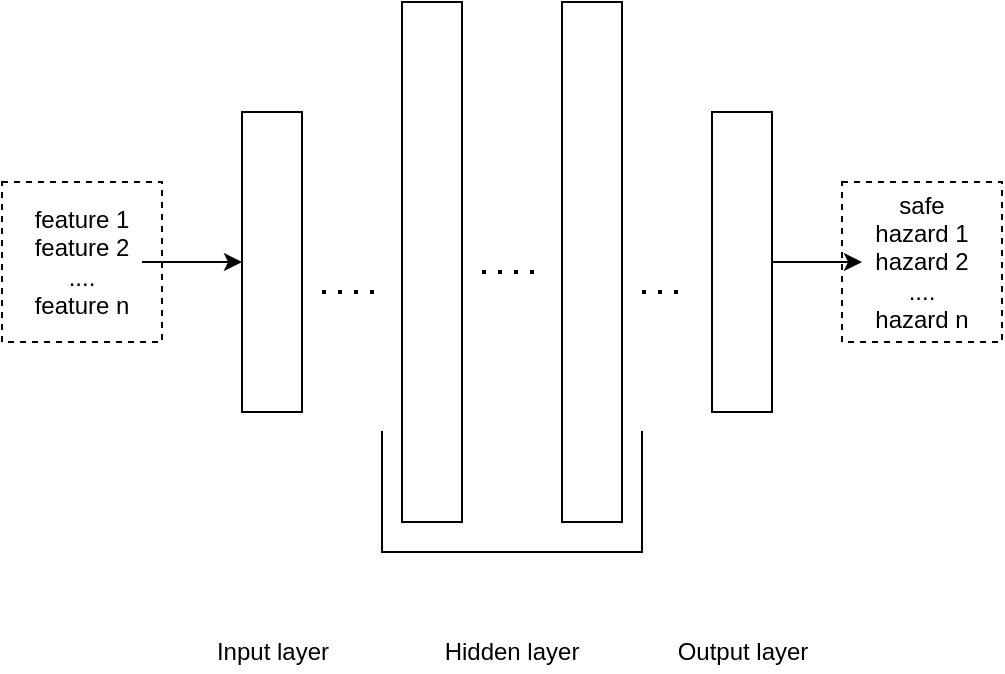 <mxfile version="14.7.6" type="github">
  <diagram id="BXlD16-QeQhjkTG6Co_a" name="Page-1">
    <mxGraphModel dx="868" dy="507" grid="1" gridSize="10" guides="1" tooltips="1" connect="1" arrows="1" fold="1" page="1" pageScale="1" pageWidth="850" pageHeight="1100" math="0" shadow="0">
      <root>
        <mxCell id="0" />
        <mxCell id="1" parent="0" />
        <mxCell id="l6MqqkREAVVjZQydfihQ-1" value="" style="whiteSpace=wrap;html=1;aspect=fixed;dashed=1;" parent="1" vertex="1">
          <mxGeometry x="70" y="255" width="80" height="80" as="geometry" />
        </mxCell>
        <mxCell id="l6MqqkREAVVjZQydfihQ-2" value="" style="whiteSpace=wrap;html=1;aspect=fixed;dashed=1;" parent="1" vertex="1">
          <mxGeometry x="490" y="255" width="80" height="80" as="geometry" />
        </mxCell>
        <mxCell id="l6MqqkREAVVjZQydfihQ-5" value="" style="rounded=0;whiteSpace=wrap;html=1;" parent="1" vertex="1">
          <mxGeometry x="270" y="165" width="30" height="260" as="geometry" />
        </mxCell>
        <mxCell id="l6MqqkREAVVjZQydfihQ-6" value="" style="edgeStyle=none;rounded=0;orthogonalLoop=1;jettySize=auto;html=1;" parent="1" source="l6MqqkREAVVjZQydfihQ-8" target="l6MqqkREAVVjZQydfihQ-22" edge="1">
          <mxGeometry relative="1" as="geometry" />
        </mxCell>
        <mxCell id="l6MqqkREAVVjZQydfihQ-8" value="" style="rounded=0;whiteSpace=wrap;html=1;" parent="1" vertex="1">
          <mxGeometry x="425" y="220" width="30" height="150" as="geometry" />
        </mxCell>
        <mxCell id="l6MqqkREAVVjZQydfihQ-10" value="" style="rounded=0;whiteSpace=wrap;html=1;" parent="1" vertex="1">
          <mxGeometry x="190" y="220" width="30" height="150" as="geometry" />
        </mxCell>
        <mxCell id="l6MqqkREAVVjZQydfihQ-13" value="" style="rounded=0;whiteSpace=wrap;html=1;" parent="1" vertex="1">
          <mxGeometry x="350" y="165" width="30" height="260" as="geometry" />
        </mxCell>
        <mxCell id="l6MqqkREAVVjZQydfihQ-17" value="" style="endArrow=none;dashed=1;html=1;dashPattern=1 3;strokeWidth=2;" parent="1" edge="1">
          <mxGeometry width="50" height="50" relative="1" as="geometry">
            <mxPoint x="230" y="310.0" as="sourcePoint" />
            <mxPoint x="260" y="310.0" as="targetPoint" />
          </mxGeometry>
        </mxCell>
        <mxCell id="l6MqqkREAVVjZQydfihQ-18" value="" style="endArrow=none;dashed=1;html=1;dashPattern=1 3;strokeWidth=2;" parent="1" edge="1">
          <mxGeometry width="50" height="50" relative="1" as="geometry">
            <mxPoint x="310" y="300.0" as="sourcePoint" />
            <mxPoint x="340" y="300.0" as="targetPoint" />
          </mxGeometry>
        </mxCell>
        <mxCell id="l6MqqkREAVVjZQydfihQ-20" value="" style="edgeStyle=none;rounded=0;orthogonalLoop=1;jettySize=auto;html=1;" parent="1" source="l6MqqkREAVVjZQydfihQ-21" target="l6MqqkREAVVjZQydfihQ-10" edge="1">
          <mxGeometry relative="1" as="geometry" />
        </mxCell>
        <mxCell id="l6MqqkREAVVjZQydfihQ-21" value="feature 1&lt;br&gt;feature 2&lt;br&gt;....&lt;br&gt;feature n" style="text;html=1;strokeColor=none;fillColor=none;align=center;verticalAlign=middle;whiteSpace=wrap;rounded=0;" parent="1" vertex="1">
          <mxGeometry x="80" y="285" width="60" height="20" as="geometry" />
        </mxCell>
        <mxCell id="l6MqqkREAVVjZQydfihQ-22" value="safe&lt;br&gt;hazard 1&lt;br&gt;hazard 2&lt;br&gt;....&lt;br&gt;hazard n" style="text;html=1;strokeColor=none;fillColor=none;align=center;verticalAlign=middle;whiteSpace=wrap;rounded=0;" parent="1" vertex="1">
          <mxGeometry x="500" y="285" width="60" height="20" as="geometry" />
        </mxCell>
        <mxCell id="l6MqqkREAVVjZQydfihQ-24" value="" style="shape=partialRectangle;whiteSpace=wrap;html=1;bottom=1;right=1;left=1;top=0;fillColor=none;routingCenterX=-0.5;" parent="1" vertex="1">
          <mxGeometry x="260" y="380" width="130" height="60" as="geometry" />
        </mxCell>
        <mxCell id="l6MqqkREAVVjZQydfihQ-25" value="" style="endArrow=none;dashed=1;html=1;dashPattern=1 3;strokeWidth=2;" parent="1" edge="1">
          <mxGeometry width="50" height="50" relative="1" as="geometry">
            <mxPoint x="390" y="310.0" as="sourcePoint" />
            <mxPoint x="410" y="310.0" as="targetPoint" />
            <Array as="points" />
          </mxGeometry>
        </mxCell>
        <mxCell id="l6MqqkREAVVjZQydfihQ-26" value="Input layer" style="text;html=1;strokeColor=none;fillColor=none;align=center;verticalAlign=middle;whiteSpace=wrap;rounded=0;dashed=1;" parent="1" vertex="1">
          <mxGeometry x="172.5" y="480" width="65" height="20" as="geometry" />
        </mxCell>
        <mxCell id="l6MqqkREAVVjZQydfihQ-27" value="Hidden layer" style="text;html=1;strokeColor=none;fillColor=none;align=center;verticalAlign=middle;whiteSpace=wrap;rounded=0;dashed=1;" parent="1" vertex="1">
          <mxGeometry x="286.25" y="480" width="77.5" height="20" as="geometry" />
        </mxCell>
        <mxCell id="l6MqqkREAVVjZQydfihQ-28" value="Output layer" style="text;html=1;strokeColor=none;fillColor=none;align=center;verticalAlign=middle;whiteSpace=wrap;rounded=0;dashed=1;" parent="1" vertex="1">
          <mxGeometry x="403.75" y="480" width="72.5" height="20" as="geometry" />
        </mxCell>
      </root>
    </mxGraphModel>
  </diagram>
</mxfile>
